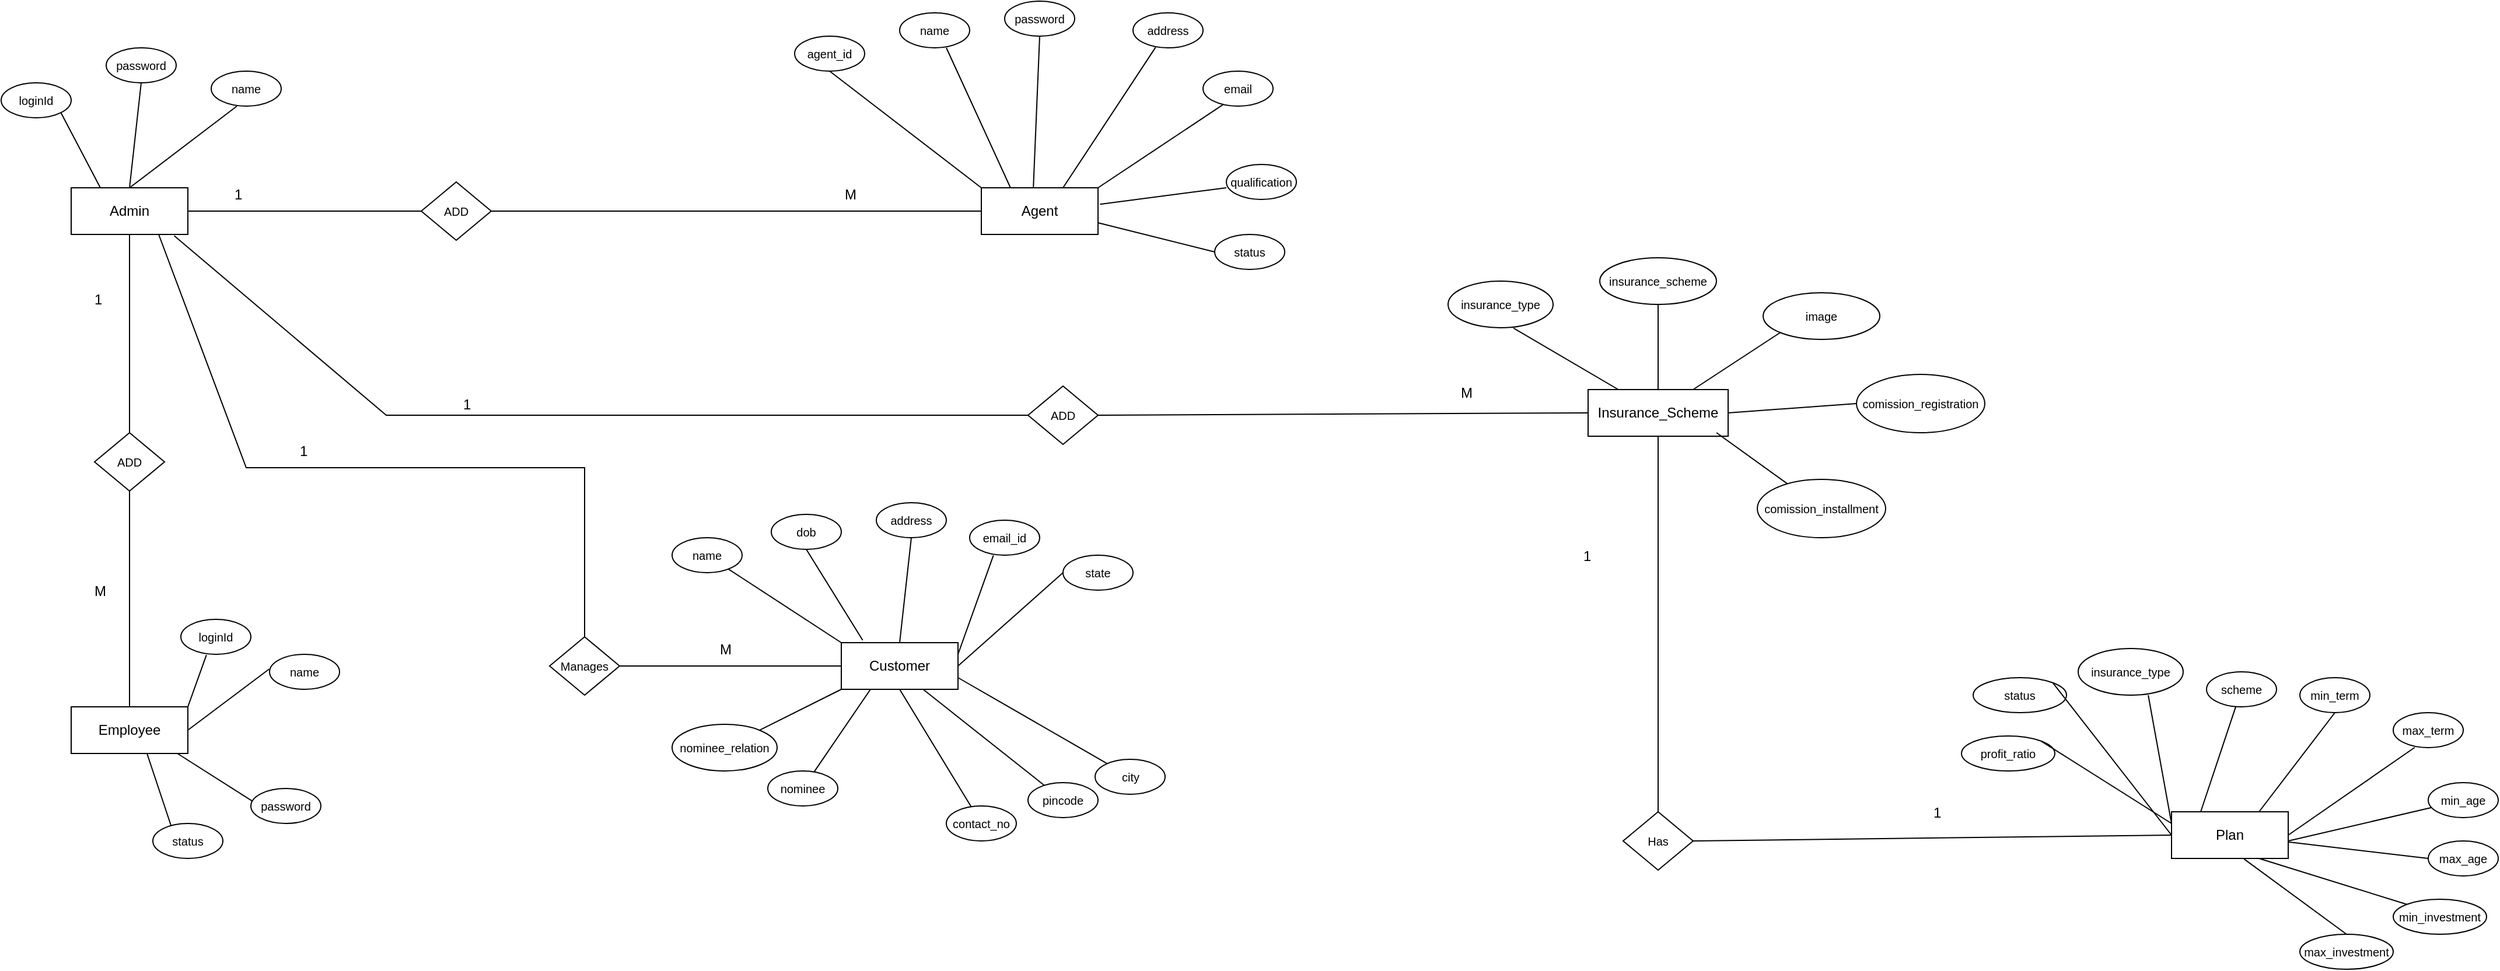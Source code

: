 <mxfile version="20.2.3" type="device"><diagram id="R2lEEEUBdFMjLlhIrx00" name="Page-1"><mxGraphModel dx="1597" dy="998" grid="1" gridSize="10" guides="1" tooltips="1" connect="1" arrows="1" fold="1" page="1" pageScale="1" pageWidth="850" pageHeight="1100" math="0" shadow="0" extFonts="Permanent Marker^https://fonts.googleapis.com/css?family=Permanent+Marker"><root><mxCell id="0"/><mxCell id="1" parent="0"/><mxCell id="IPK4hNqFeOmLmBMgUx2D-1" value="Admin" style="whiteSpace=wrap;html=1;align=center;" vertex="1" parent="1"><mxGeometry x="140" y="210" width="100" height="40" as="geometry"/></mxCell><mxCell id="IPK4hNqFeOmLmBMgUx2D-2" value="&lt;font style=&quot;font-size: 10px;&quot;&gt;name&lt;/font&gt;" style="ellipse;whiteSpace=wrap;html=1;align=center;" vertex="1" parent="1"><mxGeometry x="260" y="110" width="60" height="30" as="geometry"/></mxCell><mxCell id="IPK4hNqFeOmLmBMgUx2D-3" value="&lt;font style=&quot;font-size: 10px;&quot;&gt;password&lt;/font&gt;" style="ellipse;whiteSpace=wrap;html=1;align=center;" vertex="1" parent="1"><mxGeometry x="170" y="90" width="60" height="30" as="geometry"/></mxCell><mxCell id="IPK4hNqFeOmLmBMgUx2D-4" value="&lt;font style=&quot;font-size: 10px;&quot;&gt;loginId&lt;/font&gt;" style="ellipse;whiteSpace=wrap;html=1;align=center;" vertex="1" parent="1"><mxGeometry x="80" y="120" width="60" height="30" as="geometry"/></mxCell><mxCell id="IPK4hNqFeOmLmBMgUx2D-5" value="" style="endArrow=none;html=1;rounded=0;fontSize=10;entryX=0.367;entryY=1;entryDx=0;entryDy=0;exitX=0.5;exitY=0;exitDx=0;exitDy=0;entryPerimeter=0;" edge="1" parent="1" source="IPK4hNqFeOmLmBMgUx2D-1" target="IPK4hNqFeOmLmBMgUx2D-2"><mxGeometry width="50" height="50" relative="1" as="geometry"><mxPoint x="230" y="190" as="sourcePoint"/><mxPoint x="225" y="120" as="targetPoint"/></mxGeometry></mxCell><mxCell id="IPK4hNqFeOmLmBMgUx2D-6" value="" style="endArrow=none;html=1;rounded=0;fontSize=10;entryX=0.5;entryY=1;entryDx=0;entryDy=0;exitX=0.5;exitY=0;exitDx=0;exitDy=0;" edge="1" parent="1" source="IPK4hNqFeOmLmBMgUx2D-1" target="IPK4hNqFeOmLmBMgUx2D-3"><mxGeometry width="50" height="50" relative="1" as="geometry"><mxPoint x="200" y="220" as="sourcePoint"/><mxPoint x="292.02" y="150" as="targetPoint"/></mxGeometry></mxCell><mxCell id="IPK4hNqFeOmLmBMgUx2D-7" value="" style="endArrow=none;html=1;rounded=0;fontSize=10;entryX=1;entryY=1;entryDx=0;entryDy=0;exitX=0.25;exitY=0;exitDx=0;exitDy=0;" edge="1" parent="1" source="IPK4hNqFeOmLmBMgUx2D-1" target="IPK4hNqFeOmLmBMgUx2D-4"><mxGeometry width="50" height="50" relative="1" as="geometry"><mxPoint x="200" y="220" as="sourcePoint"/><mxPoint x="210" y="130" as="targetPoint"/></mxGeometry></mxCell><mxCell id="IPK4hNqFeOmLmBMgUx2D-8" value="ADD" style="rhombus;whiteSpace=wrap;html=1;fontSize=10;" vertex="1" parent="1"><mxGeometry x="440" y="205" width="60" height="50" as="geometry"/></mxCell><mxCell id="IPK4hNqFeOmLmBMgUx2D-9" value="" style="endArrow=none;html=1;rounded=0;fontSize=10;exitX=1;exitY=0.5;exitDx=0;exitDy=0;" edge="1" parent="1" source="IPK4hNqFeOmLmBMgUx2D-1" target="IPK4hNqFeOmLmBMgUx2D-8"><mxGeometry width="50" height="50" relative="1" as="geometry"><mxPoint x="250" y="229.5" as="sourcePoint"/><mxPoint x="440" y="230" as="targetPoint"/></mxGeometry></mxCell><mxCell id="IPK4hNqFeOmLmBMgUx2D-10" value="Agent" style="whiteSpace=wrap;html=1;align=center;" vertex="1" parent="1"><mxGeometry x="920" y="210" width="100" height="40" as="geometry"/></mxCell><mxCell id="IPK4hNqFeOmLmBMgUx2D-11" value="&lt;font style=&quot;font-size: 10px;&quot;&gt;agent_id&lt;/font&gt;" style="ellipse;whiteSpace=wrap;html=1;align=center;" vertex="1" parent="1"><mxGeometry x="760" y="80" width="60" height="30" as="geometry"/></mxCell><mxCell id="IPK4hNqFeOmLmBMgUx2D-12" value="" style="endArrow=none;html=1;rounded=0;fontSize=10;entryX=0.5;entryY=1;entryDx=0;entryDy=0;exitX=0;exitY=0;exitDx=0;exitDy=0;" edge="1" parent="1" source="IPK4hNqFeOmLmBMgUx2D-10" target="IPK4hNqFeOmLmBMgUx2D-11"><mxGeometry width="50" height="50" relative="1" as="geometry"><mxPoint x="295" y="220" as="sourcePoint"/><mxPoint x="360" y="150" as="targetPoint"/></mxGeometry></mxCell><mxCell id="IPK4hNqFeOmLmBMgUx2D-13" value="&lt;font style=&quot;font-size: 10px;&quot;&gt;name&lt;/font&gt;" style="ellipse;whiteSpace=wrap;html=1;align=center;" vertex="1" parent="1"><mxGeometry x="850" y="60" width="60" height="30" as="geometry"/></mxCell><mxCell id="IPK4hNqFeOmLmBMgUx2D-14" value="" style="endArrow=none;html=1;rounded=0;fontSize=10;entryX=0.667;entryY=1;entryDx=0;entryDy=0;exitX=0.25;exitY=0;exitDx=0;exitDy=0;entryPerimeter=0;" edge="1" parent="1" source="IPK4hNqFeOmLmBMgUx2D-10" target="IPK4hNqFeOmLmBMgUx2D-13"><mxGeometry width="50" height="50" relative="1" as="geometry"><mxPoint x="930" y="220" as="sourcePoint"/><mxPoint x="800" y="120" as="targetPoint"/></mxGeometry></mxCell><mxCell id="IPK4hNqFeOmLmBMgUx2D-15" value="&lt;font style=&quot;font-size: 10px;&quot;&gt;password&lt;/font&gt;" style="ellipse;whiteSpace=wrap;html=1;align=center;" vertex="1" parent="1"><mxGeometry x="940" y="50" width="60" height="30" as="geometry"/></mxCell><mxCell id="IPK4hNqFeOmLmBMgUx2D-16" value="" style="endArrow=none;html=1;rounded=0;fontSize=10;entryX=0.5;entryY=1;entryDx=0;entryDy=0;exitX=0.446;exitY=-0.014;exitDx=0;exitDy=0;exitPerimeter=0;" edge="1" parent="1" source="IPK4hNqFeOmLmBMgUx2D-10" target="IPK4hNqFeOmLmBMgUx2D-15"><mxGeometry width="50" height="50" relative="1" as="geometry"><mxPoint x="955" y="220" as="sourcePoint"/><mxPoint x="900.02" y="100" as="targetPoint"/></mxGeometry></mxCell><mxCell id="IPK4hNqFeOmLmBMgUx2D-17" value="&lt;font style=&quot;font-size: 10px;&quot;&gt;address&lt;/font&gt;" style="ellipse;whiteSpace=wrap;html=1;align=center;" vertex="1" parent="1"><mxGeometry x="1050" y="60" width="60" height="30" as="geometry"/></mxCell><mxCell id="IPK4hNqFeOmLmBMgUx2D-18" value="" style="endArrow=none;html=1;rounded=0;fontSize=10;entryX=0.321;entryY=0.99;entryDx=0;entryDy=0;exitX=0.7;exitY=0;exitDx=0;exitDy=0;exitPerimeter=0;entryPerimeter=0;" edge="1" parent="1" source="IPK4hNqFeOmLmBMgUx2D-10" target="IPK4hNqFeOmLmBMgUx2D-17"><mxGeometry width="50" height="50" relative="1" as="geometry"><mxPoint x="974.6" y="219.44" as="sourcePoint"/><mxPoint x="980" y="90" as="targetPoint"/></mxGeometry></mxCell><mxCell id="IPK4hNqFeOmLmBMgUx2D-19" value="&lt;font style=&quot;font-size: 10px;&quot;&gt;email&lt;/font&gt;" style="ellipse;whiteSpace=wrap;html=1;align=center;" vertex="1" parent="1"><mxGeometry x="1110" y="110" width="60" height="30" as="geometry"/></mxCell><mxCell id="IPK4hNqFeOmLmBMgUx2D-20" value="" style="endArrow=none;html=1;rounded=0;fontSize=10;entryX=0.289;entryY=0.953;entryDx=0;entryDy=0;exitX=1;exitY=0;exitDx=0;exitDy=0;entryPerimeter=0;" edge="1" parent="1" source="IPK4hNqFeOmLmBMgUx2D-10" target="IPK4hNqFeOmLmBMgUx2D-19"><mxGeometry width="50" height="50" relative="1" as="geometry"><mxPoint x="1000" y="220" as="sourcePoint"/><mxPoint x="1079.26" y="99.7" as="targetPoint"/></mxGeometry></mxCell><mxCell id="IPK4hNqFeOmLmBMgUx2D-21" value="&lt;font style=&quot;font-size: 10px;&quot;&gt;qualification&lt;/font&gt;" style="ellipse;whiteSpace=wrap;html=1;align=center;" vertex="1" parent="1"><mxGeometry x="1130" y="190" width="60" height="30" as="geometry"/></mxCell><mxCell id="IPK4hNqFeOmLmBMgUx2D-22" value="" style="endArrow=none;html=1;rounded=0;fontSize=10;entryX=0;entryY=0.667;entryDx=0;entryDy=0;exitX=1.017;exitY=0.352;exitDx=0;exitDy=0;entryPerimeter=0;exitPerimeter=0;" edge="1" parent="1" source="IPK4hNqFeOmLmBMgUx2D-10" target="IPK4hNqFeOmLmBMgUx2D-21"><mxGeometry width="50" height="50" relative="1" as="geometry"><mxPoint x="1030" y="220" as="sourcePoint"/><mxPoint x="1137.34" y="148.59" as="targetPoint"/></mxGeometry></mxCell><mxCell id="IPK4hNqFeOmLmBMgUx2D-23" value="&lt;font style=&quot;font-size: 10px;&quot;&gt;status&lt;/font&gt;" style="ellipse;whiteSpace=wrap;html=1;align=center;" vertex="1" parent="1"><mxGeometry x="1120" y="250" width="60" height="30" as="geometry"/></mxCell><mxCell id="IPK4hNqFeOmLmBMgUx2D-24" value="" style="endArrow=none;html=1;rounded=0;fontSize=10;entryX=0;entryY=0.5;entryDx=0;entryDy=0;exitX=1;exitY=0.75;exitDx=0;exitDy=0;" edge="1" parent="1" source="IPK4hNqFeOmLmBMgUx2D-10" target="IPK4hNqFeOmLmBMgUx2D-23"><mxGeometry width="50" height="50" relative="1" as="geometry"><mxPoint x="1031.7" y="234.08" as="sourcePoint"/><mxPoint x="1140" y="220.01" as="targetPoint"/></mxGeometry></mxCell><mxCell id="IPK4hNqFeOmLmBMgUx2D-25" value="" style="endArrow=none;html=1;rounded=0;fontSize=10;entryX=0;entryY=0.5;entryDx=0;entryDy=0;" edge="1" parent="1" source="IPK4hNqFeOmLmBMgUx2D-8" target="IPK4hNqFeOmLmBMgUx2D-10"><mxGeometry width="50" height="50" relative="1" as="geometry"><mxPoint x="250" y="240" as="sourcePoint"/><mxPoint x="450" y="240" as="targetPoint"/></mxGeometry></mxCell><mxCell id="IPK4hNqFeOmLmBMgUx2D-26" value="ADD" style="rhombus;whiteSpace=wrap;html=1;fontSize=10;" vertex="1" parent="1"><mxGeometry x="160" y="420" width="60" height="50" as="geometry"/></mxCell><mxCell id="IPK4hNqFeOmLmBMgUx2D-27" value="" style="endArrow=none;html=1;rounded=0;fontSize=10;exitX=0.5;exitY=1;exitDx=0;exitDy=0;entryX=0.5;entryY=0;entryDx=0;entryDy=0;" edge="1" parent="1" source="IPK4hNqFeOmLmBMgUx2D-1" target="IPK4hNqFeOmLmBMgUx2D-26"><mxGeometry width="50" height="50" relative="1" as="geometry"><mxPoint x="250" y="240" as="sourcePoint"/><mxPoint x="450" y="240" as="targetPoint"/></mxGeometry></mxCell><mxCell id="IPK4hNqFeOmLmBMgUx2D-28" value="Employee" style="whiteSpace=wrap;html=1;align=center;" vertex="1" parent="1"><mxGeometry x="140" y="655" width="100" height="40" as="geometry"/></mxCell><mxCell id="IPK4hNqFeOmLmBMgUx2D-29" value="&lt;font style=&quot;font-size: 10px;&quot;&gt;loginId&lt;/font&gt;" style="ellipse;whiteSpace=wrap;html=1;align=center;" vertex="1" parent="1"><mxGeometry x="234" y="580" width="60" height="30" as="geometry"/></mxCell><mxCell id="IPK4hNqFeOmLmBMgUx2D-30" value="" style="endArrow=none;html=1;rounded=0;fontSize=10;entryX=0.365;entryY=1.018;entryDx=0;entryDy=0;exitX=1;exitY=0;exitDx=0;exitDy=0;entryPerimeter=0;" edge="1" parent="1" source="IPK4hNqFeOmLmBMgUx2D-28" target="IPK4hNqFeOmLmBMgUx2D-29"><mxGeometry width="50" height="50" relative="1" as="geometry"><mxPoint x="196.8" y="635.39" as="sourcePoint"/><mxPoint x="100.0" y="555" as="targetPoint"/></mxGeometry></mxCell><mxCell id="IPK4hNqFeOmLmBMgUx2D-31" value="&lt;font style=&quot;font-size: 10px;&quot;&gt;name&lt;/font&gt;" style="ellipse;whiteSpace=wrap;html=1;align=center;" vertex="1" parent="1"><mxGeometry x="310" y="610" width="60" height="30" as="geometry"/></mxCell><mxCell id="IPK4hNqFeOmLmBMgUx2D-32" value="" style="endArrow=none;html=1;rounded=0;fontSize=10;entryX=-0.005;entryY=0.42;entryDx=0;entryDy=0;exitX=1;exitY=0.5;exitDx=0;exitDy=0;entryPerimeter=0;" edge="1" parent="1" source="IPK4hNqFeOmLmBMgUx2D-28" target="IPK4hNqFeOmLmBMgUx2D-31"><mxGeometry width="50" height="50" relative="1" as="geometry"><mxPoint x="250" y="665" as="sourcePoint"/><mxPoint x="301.9" y="625.54" as="targetPoint"/></mxGeometry></mxCell><mxCell id="IPK4hNqFeOmLmBMgUx2D-33" value="&lt;font style=&quot;font-size: 10px;&quot;&gt;password&lt;/font&gt;" style="ellipse;whiteSpace=wrap;html=1;align=center;" vertex="1" parent="1"><mxGeometry x="294" y="725" width="60" height="30" as="geometry"/></mxCell><mxCell id="IPK4hNqFeOmLmBMgUx2D-34" value="" style="endArrow=none;html=1;rounded=0;fontSize=10;entryX=0.017;entryY=0.355;entryDx=0;entryDy=0;exitX=0.91;exitY=1;exitDx=0;exitDy=0;entryPerimeter=0;exitPerimeter=0;" edge="1" parent="1" source="IPK4hNqFeOmLmBMgUx2D-28" target="IPK4hNqFeOmLmBMgUx2D-33"><mxGeometry width="50" height="50" relative="1" as="geometry"><mxPoint x="250" y="685" as="sourcePoint"/><mxPoint x="319.7" y="682.6" as="targetPoint"/></mxGeometry></mxCell><mxCell id="IPK4hNqFeOmLmBMgUx2D-35" value="&lt;font style=&quot;font-size: 10px;&quot;&gt;status&lt;/font&gt;" style="ellipse;whiteSpace=wrap;html=1;align=center;" vertex="1" parent="1"><mxGeometry x="210" y="755" width="60" height="30" as="geometry"/></mxCell><mxCell id="IPK4hNqFeOmLmBMgUx2D-36" value="" style="endArrow=none;html=1;rounded=0;fontSize=10;entryX=0.259;entryY=0.059;entryDx=0;entryDy=0;exitX=0.651;exitY=1.008;exitDx=0;exitDy=0;entryPerimeter=0;exitPerimeter=0;" edge="1" parent="1" source="IPK4hNqFeOmLmBMgUx2D-28" target="IPK4hNqFeOmLmBMgUx2D-35"><mxGeometry width="50" height="50" relative="1" as="geometry"><mxPoint x="241" y="705" as="sourcePoint"/><mxPoint x="305.02" y="745.65" as="targetPoint"/></mxGeometry></mxCell><mxCell id="IPK4hNqFeOmLmBMgUx2D-37" value="" style="endArrow=none;html=1;rounded=0;fontSize=10;entryX=0.5;entryY=1;entryDx=0;entryDy=0;" edge="1" parent="1" source="IPK4hNqFeOmLmBMgUx2D-28" target="IPK4hNqFeOmLmBMgUx2D-26"><mxGeometry width="50" height="50" relative="1" as="geometry"><mxPoint x="200" y="260" as="sourcePoint"/><mxPoint x="200" y="430" as="targetPoint"/></mxGeometry></mxCell><mxCell id="IPK4hNqFeOmLmBMgUx2D-38" value="&lt;font style=&quot;font-size: 10px;&quot;&gt;name&lt;/font&gt;" style="ellipse;whiteSpace=wrap;html=1;align=center;" vertex="1" parent="1"><mxGeometry x="655" y="510" width="60" height="30" as="geometry"/></mxCell><mxCell id="IPK4hNqFeOmLmBMgUx2D-39" value="" style="endArrow=none;html=1;rounded=0;fontSize=10;exitX=0;exitY=0;exitDx=0;exitDy=0;" edge="1" parent="1" target="IPK4hNqFeOmLmBMgUx2D-38"><mxGeometry width="50" height="50" relative="1" as="geometry"><mxPoint x="800" y="600.0" as="sourcePoint"/><mxPoint x="319.7" y="577.6" as="targetPoint"/></mxGeometry></mxCell><mxCell id="IPK4hNqFeOmLmBMgUx2D-40" value="&lt;font style=&quot;font-size: 10px;&quot;&gt;dob&lt;/font&gt;" style="ellipse;whiteSpace=wrap;html=1;align=center;" vertex="1" parent="1"><mxGeometry x="740" y="490" width="60" height="30" as="geometry"/></mxCell><mxCell id="IPK4hNqFeOmLmBMgUx2D-41" value="" style="endArrow=none;html=1;rounded=0;fontSize=10;exitX=0.183;exitY=-0.054;exitDx=0;exitDy=0;entryX=0.5;entryY=1;entryDx=0;entryDy=0;exitPerimeter=0;" edge="1" parent="1" target="IPK4hNqFeOmLmBMgUx2D-40"><mxGeometry width="50" height="50" relative="1" as="geometry"><mxPoint x="818.3" y="597.84" as="sourcePoint"/><mxPoint x="724.569" y="533.112" as="targetPoint"/></mxGeometry></mxCell><mxCell id="IPK4hNqFeOmLmBMgUx2D-42" value="&lt;font style=&quot;font-size: 10px;&quot;&gt;address&lt;/font&gt;" style="ellipse;whiteSpace=wrap;html=1;align=center;" vertex="1" parent="1"><mxGeometry x="830" y="480" width="60" height="30" as="geometry"/></mxCell><mxCell id="IPK4hNqFeOmLmBMgUx2D-43" value="" style="endArrow=none;html=1;rounded=0;fontSize=10;exitX=0.5;exitY=0;exitDx=0;exitDy=0;entryX=0.5;entryY=1;entryDx=0;entryDy=0;" edge="1" parent="1" target="IPK4hNqFeOmLmBMgUx2D-42"><mxGeometry width="50" height="50" relative="1" as="geometry"><mxPoint x="850" y="600.0" as="sourcePoint"/><mxPoint x="810" y="520" as="targetPoint"/></mxGeometry></mxCell><mxCell id="IPK4hNqFeOmLmBMgUx2D-44" value="&lt;font style=&quot;font-size: 10px;&quot;&gt;email_id&lt;/font&gt;" style="ellipse;whiteSpace=wrap;html=1;align=center;" vertex="1" parent="1"><mxGeometry x="910" y="495" width="60" height="30" as="geometry"/></mxCell><mxCell id="IPK4hNqFeOmLmBMgUx2D-45" value="" style="endArrow=none;html=1;rounded=0;fontSize=10;exitX=1;exitY=0.25;exitDx=0;exitDy=0;entryX=0.339;entryY=1.006;entryDx=0;entryDy=0;entryPerimeter=0;" edge="1" parent="1" target="IPK4hNqFeOmLmBMgUx2D-44"><mxGeometry width="50" height="50" relative="1" as="geometry"><mxPoint x="900" y="610.0" as="sourcePoint"/><mxPoint x="910" y="520" as="targetPoint"/></mxGeometry></mxCell><mxCell id="IPK4hNqFeOmLmBMgUx2D-46" value="&lt;font style=&quot;font-size: 10px;&quot;&gt;state&lt;/font&gt;" style="ellipse;whiteSpace=wrap;html=1;align=center;" vertex="1" parent="1"><mxGeometry x="990" y="525" width="60" height="30" as="geometry"/></mxCell><mxCell id="IPK4hNqFeOmLmBMgUx2D-47" value="" style="endArrow=none;html=1;rounded=0;fontSize=10;exitX=1;exitY=0.5;exitDx=0;exitDy=0;entryX=0;entryY=0.5;entryDx=0;entryDy=0;" edge="1" parent="1" target="IPK4hNqFeOmLmBMgUx2D-46"><mxGeometry width="50" height="50" relative="1" as="geometry"><mxPoint x="900" y="620.0" as="sourcePoint"/><mxPoint x="1000.34" y="565.18" as="targetPoint"/></mxGeometry></mxCell><mxCell id="IPK4hNqFeOmLmBMgUx2D-48" value="&lt;font style=&quot;font-size: 10px;&quot;&gt;city&lt;/font&gt;" style="ellipse;whiteSpace=wrap;html=1;align=center;" vertex="1" parent="1"><mxGeometry x="1017.5" y="700" width="60" height="30" as="geometry"/></mxCell><mxCell id="IPK4hNqFeOmLmBMgUx2D-49" value="" style="endArrow=none;html=1;rounded=0;fontSize=10;exitX=1;exitY=0.75;exitDx=0;exitDy=0;" edge="1" parent="1" target="IPK4hNqFeOmLmBMgUx2D-48"><mxGeometry width="50" height="50" relative="1" as="geometry"><mxPoint x="900" y="630.0" as="sourcePoint"/><mxPoint x="1040" y="610" as="targetPoint"/></mxGeometry></mxCell><mxCell id="IPK4hNqFeOmLmBMgUx2D-50" value="&lt;span style=&quot;font-size: 10px;&quot;&gt;pincode&lt;/span&gt;" style="ellipse;whiteSpace=wrap;html=1;align=center;" vertex="1" parent="1"><mxGeometry x="960" y="720" width="60" height="30" as="geometry"/></mxCell><mxCell id="IPK4hNqFeOmLmBMgUx2D-51" value="" style="endArrow=none;html=1;rounded=0;fontSize=10;exitX=0.69;exitY=0.979;exitDx=0;exitDy=0;exitPerimeter=0;" edge="1" parent="1" target="IPK4hNqFeOmLmBMgUx2D-50"><mxGeometry width="50" height="50" relative="1" as="geometry"><mxPoint x="869" y="639.16" as="sourcePoint"/><mxPoint x="1034.275" y="677.283" as="targetPoint"/></mxGeometry></mxCell><mxCell id="IPK4hNqFeOmLmBMgUx2D-52" value="&lt;span style=&quot;font-size: 10px;&quot;&gt;contact_no&lt;/span&gt;" style="ellipse;whiteSpace=wrap;html=1;align=center;" vertex="1" parent="1"><mxGeometry x="890" y="740" width="60" height="30" as="geometry"/></mxCell><mxCell id="IPK4hNqFeOmLmBMgUx2D-53" value="Manages" style="rhombus;whiteSpace=wrap;html=1;fontSize=10;" vertex="1" parent="1"><mxGeometry x="550" y="595" width="60" height="50" as="geometry"/></mxCell><mxCell id="IPK4hNqFeOmLmBMgUx2D-54" value="Customer" style="whiteSpace=wrap;html=1;align=center;" vertex="1" parent="1"><mxGeometry x="800" y="600" width="100" height="40" as="geometry"/></mxCell><mxCell id="IPK4hNqFeOmLmBMgUx2D-55" value="" style="endArrow=none;html=1;rounded=0;fontSize=10;exitX=0;exitY=1;exitDx=0;exitDy=0;" edge="1" parent="1" source="IPK4hNqFeOmLmBMgUx2D-54" target="IPK4hNqFeOmLmBMgUx2D-56"><mxGeometry width="50" height="50" relative="1" as="geometry"><mxPoint x="835" y="650" as="sourcePoint"/><mxPoint x="813.546" y="740.105" as="targetPoint"/></mxGeometry></mxCell><mxCell id="IPK4hNqFeOmLmBMgUx2D-56" value="&lt;span style=&quot;font-size: 10px;&quot;&gt;nominee_relation&lt;/span&gt;" style="ellipse;whiteSpace=wrap;html=1;align=center;" vertex="1" parent="1"><mxGeometry x="655" y="670" width="90" height="40" as="geometry"/></mxCell><mxCell id="IPK4hNqFeOmLmBMgUx2D-57" value="&lt;span style=&quot;font-size: 10px;&quot;&gt;nominee&lt;/span&gt;" style="ellipse;whiteSpace=wrap;html=1;align=center;" vertex="1" parent="1"><mxGeometry x="737" y="710" width="60" height="30" as="geometry"/></mxCell><mxCell id="IPK4hNqFeOmLmBMgUx2D-58" value="" style="endArrow=none;html=1;rounded=0;fontSize=10;exitX=0.25;exitY=1;exitDx=0;exitDy=0;" edge="1" parent="1" source="IPK4hNqFeOmLmBMgUx2D-54" target="IPK4hNqFeOmLmBMgUx2D-57"><mxGeometry width="50" height="50" relative="1" as="geometry"><mxPoint x="860" y="650" as="sourcePoint"/><mxPoint x="885.757" y="740.151" as="targetPoint"/></mxGeometry></mxCell><mxCell id="IPK4hNqFeOmLmBMgUx2D-59" value="" style="endArrow=none;html=1;rounded=0;fontSize=10;exitX=0.5;exitY=1;exitDx=0;exitDy=0;" edge="1" parent="1" source="IPK4hNqFeOmLmBMgUx2D-54"><mxGeometry width="50" height="50" relative="1" as="geometry"><mxPoint x="879.0" y="649.16" as="sourcePoint"/><mxPoint x="911.271" y="740.649" as="targetPoint"/></mxGeometry></mxCell><mxCell id="IPK4hNqFeOmLmBMgUx2D-60" value="" style="endArrow=none;html=1;rounded=0;exitX=0.75;exitY=1;exitDx=0;exitDy=0;entryX=0.5;entryY=0;entryDx=0;entryDy=0;" edge="1" parent="1" source="IPK4hNqFeOmLmBMgUx2D-1" target="IPK4hNqFeOmLmBMgUx2D-53"><mxGeometry width="50" height="50" relative="1" as="geometry"><mxPoint x="550" y="560" as="sourcePoint"/><mxPoint x="600" y="510" as="targetPoint"/><Array as="points"><mxPoint x="290" y="450"/><mxPoint x="580" y="450"/></Array></mxGeometry></mxCell><mxCell id="IPK4hNqFeOmLmBMgUx2D-61" value="" style="endArrow=none;html=1;rounded=0;entryX=0;entryY=0.5;entryDx=0;entryDy=0;exitX=1;exitY=0.5;exitDx=0;exitDy=0;" edge="1" parent="1" source="IPK4hNqFeOmLmBMgUx2D-53" target="IPK4hNqFeOmLmBMgUx2D-54"><mxGeometry width="50" height="50" relative="1" as="geometry"><mxPoint x="550" y="560" as="sourcePoint"/><mxPoint x="600" y="510" as="targetPoint"/></mxGeometry></mxCell><mxCell id="IPK4hNqFeOmLmBMgUx2D-62" value="Insurance_Scheme" style="whiteSpace=wrap;html=1;align=center;" vertex="1" parent="1"><mxGeometry x="1440" y="383" width="120" height="40" as="geometry"/></mxCell><mxCell id="IPK4hNqFeOmLmBMgUx2D-63" value="ADD" style="rhombus;whiteSpace=wrap;html=1;fontSize=10;" vertex="1" parent="1"><mxGeometry x="960" y="380" width="60" height="50" as="geometry"/></mxCell><mxCell id="IPK4hNqFeOmLmBMgUx2D-64" value="" style="endArrow=none;html=1;rounded=0;entryX=0;entryY=0.5;entryDx=0;entryDy=0;exitX=0.883;exitY=1.028;exitDx=0;exitDy=0;exitPerimeter=0;" edge="1" parent="1" source="IPK4hNqFeOmLmBMgUx2D-1" target="IPK4hNqFeOmLmBMgUx2D-63"><mxGeometry width="50" height="50" relative="1" as="geometry"><mxPoint x="690" y="580" as="sourcePoint"/><mxPoint x="740" y="530" as="targetPoint"/><Array as="points"><mxPoint x="410" y="405"/></Array></mxGeometry></mxCell><mxCell id="IPK4hNqFeOmLmBMgUx2D-65" value="" style="endArrow=none;html=1;rounded=0;exitX=1;exitY=0.5;exitDx=0;exitDy=0;entryX=0;entryY=0.5;entryDx=0;entryDy=0;" edge="1" parent="1" source="IPK4hNqFeOmLmBMgUx2D-63" target="IPK4hNqFeOmLmBMgUx2D-62"><mxGeometry width="50" height="50" relative="1" as="geometry"><mxPoint x="1110" y="580" as="sourcePoint"/><mxPoint x="1160" y="530" as="targetPoint"/></mxGeometry></mxCell><mxCell id="IPK4hNqFeOmLmBMgUx2D-66" value="&lt;font style=&quot;font-size: 10px;&quot;&gt;insurance_type&lt;/font&gt;" style="ellipse;whiteSpace=wrap;html=1;align=center;" vertex="1" parent="1"><mxGeometry x="1320" y="290" width="90" height="40" as="geometry"/></mxCell><mxCell id="IPK4hNqFeOmLmBMgUx2D-67" value="&lt;font style=&quot;font-size: 10px;&quot;&gt;insurance_scheme&lt;/font&gt;" style="ellipse;whiteSpace=wrap;html=1;align=center;" vertex="1" parent="1"><mxGeometry x="1450" y="270" width="100" height="40" as="geometry"/></mxCell><mxCell id="IPK4hNqFeOmLmBMgUx2D-68" value="&lt;font style=&quot;font-size: 10px;&quot;&gt;image&lt;/font&gt;" style="ellipse;whiteSpace=wrap;html=1;align=center;" vertex="1" parent="1"><mxGeometry x="1590" y="300" width="100" height="40" as="geometry"/></mxCell><mxCell id="IPK4hNqFeOmLmBMgUx2D-69" value="&lt;font style=&quot;font-size: 10px;&quot;&gt;comission_registration&lt;/font&gt;" style="ellipse;whiteSpace=wrap;html=1;align=center;" vertex="1" parent="1"><mxGeometry x="1670" y="370" width="110" height="50" as="geometry"/></mxCell><mxCell id="IPK4hNqFeOmLmBMgUx2D-71" value="&lt;font style=&quot;font-size: 10px;&quot;&gt;comission_installment&lt;/font&gt;" style="ellipse;whiteSpace=wrap;html=1;align=center;" vertex="1" parent="1"><mxGeometry x="1585" y="460" width="110" height="50" as="geometry"/></mxCell><mxCell id="IPK4hNqFeOmLmBMgUx2D-72" value="" style="endArrow=none;html=1;rounded=0;fontSize=10;entryX=0.623;entryY=1.007;entryDx=0;entryDy=0;entryPerimeter=0;" edge="1" parent="1" source="IPK4hNqFeOmLmBMgUx2D-62" target="IPK4hNqFeOmLmBMgUx2D-66"><mxGeometry width="50" height="50" relative="1" as="geometry"><mxPoint x="1370" y="550.0" as="sourcePoint"/><mxPoint x="1460" y="470" as="targetPoint"/></mxGeometry></mxCell><mxCell id="IPK4hNqFeOmLmBMgUx2D-73" value="" style="endArrow=none;html=1;rounded=0;fontSize=10;entryX=0.5;entryY=1;entryDx=0;entryDy=0;exitX=0.5;exitY=0;exitDx=0;exitDy=0;" edge="1" parent="1" source="IPK4hNqFeOmLmBMgUx2D-62" target="IPK4hNqFeOmLmBMgUx2D-67"><mxGeometry width="50" height="50" relative="1" as="geometry"><mxPoint x="1475.916" y="393" as="sourcePoint"/><mxPoint x="1386.07" y="340.28" as="targetPoint"/></mxGeometry></mxCell><mxCell id="IPK4hNqFeOmLmBMgUx2D-74" value="" style="endArrow=none;html=1;rounded=0;fontSize=10;entryX=0;entryY=1;entryDx=0;entryDy=0;exitX=0.75;exitY=0;exitDx=0;exitDy=0;" edge="1" parent="1" source="IPK4hNqFeOmLmBMgUx2D-62" target="IPK4hNqFeOmLmBMgUx2D-68"><mxGeometry width="50" height="50" relative="1" as="geometry"><mxPoint x="1510" y="393" as="sourcePoint"/><mxPoint x="1510" y="320" as="targetPoint"/></mxGeometry></mxCell><mxCell id="IPK4hNqFeOmLmBMgUx2D-75" value="" style="endArrow=none;html=1;rounded=0;fontSize=10;entryX=0;entryY=0.5;entryDx=0;entryDy=0;exitX=1;exitY=0.5;exitDx=0;exitDy=0;" edge="1" parent="1" source="IPK4hNqFeOmLmBMgUx2D-62" target="IPK4hNqFeOmLmBMgUx2D-69"><mxGeometry width="50" height="50" relative="1" as="geometry"><mxPoint x="1540" y="393" as="sourcePoint"/><mxPoint x="1614.832" y="344.217" as="targetPoint"/></mxGeometry></mxCell><mxCell id="IPK4hNqFeOmLmBMgUx2D-76" value="" style="endArrow=none;html=1;rounded=0;fontSize=10;exitX=0.917;exitY=0.925;exitDx=0;exitDy=0;exitPerimeter=0;" edge="1" parent="1" source="IPK4hNqFeOmLmBMgUx2D-62" target="IPK4hNqFeOmLmBMgUx2D-71"><mxGeometry width="50" height="50" relative="1" as="geometry"><mxPoint x="1570" y="413.0" as="sourcePoint"/><mxPoint x="1680.0" y="405" as="targetPoint"/></mxGeometry></mxCell><mxCell id="IPK4hNqFeOmLmBMgUx2D-77" value="&lt;font style=&quot;font-size: 10px;&quot;&gt;min_term&lt;/font&gt;" style="ellipse;whiteSpace=wrap;html=1;align=center;" vertex="1" parent="1"><mxGeometry x="2050" y="630" width="60" height="30" as="geometry"/></mxCell><mxCell id="IPK4hNqFeOmLmBMgUx2D-78" value="" style="endArrow=none;html=1;rounded=0;fontSize=10;entryX=0.75;entryY=0;entryDx=0;entryDy=0;exitX=0.5;exitY=1;exitDx=0;exitDy=0;" edge="1" parent="1" source="IPK4hNqFeOmLmBMgUx2D-77"><mxGeometry width="50" height="50" relative="1" as="geometry"><mxPoint x="1928.685" y="679.358" as="sourcePoint"/><mxPoint x="2015" y="745" as="targetPoint"/></mxGeometry></mxCell><mxCell id="IPK4hNqFeOmLmBMgUx2D-79" value="Plan" style="whiteSpace=wrap;html=1;align=center;" vertex="1" parent="1"><mxGeometry x="1940" y="745" width="100" height="40" as="geometry"/></mxCell><mxCell id="IPK4hNqFeOmLmBMgUx2D-80" value="&lt;font style=&quot;font-size: 10px;&quot;&gt;profit_ratio&lt;/font&gt;" style="ellipse;whiteSpace=wrap;html=1;align=center;" vertex="1" parent="1"><mxGeometry x="1760" y="680" width="80" height="30" as="geometry"/></mxCell><mxCell id="IPK4hNqFeOmLmBMgUx2D-81" value="&lt;font style=&quot;font-size: 10px;&quot;&gt;status&lt;/font&gt;" style="ellipse;whiteSpace=wrap;html=1;align=center;" vertex="1" parent="1"><mxGeometry x="1770" y="630" width="80" height="30" as="geometry"/></mxCell><mxCell id="IPK4hNqFeOmLmBMgUx2D-82" value="&lt;font style=&quot;font-size: 10px;&quot;&gt;insurance_type&lt;/font&gt;" style="ellipse;whiteSpace=wrap;html=1;align=center;" vertex="1" parent="1"><mxGeometry x="1860" y="605" width="90" height="40" as="geometry"/></mxCell><mxCell id="IPK4hNqFeOmLmBMgUx2D-83" value="&lt;font style=&quot;font-size: 10px;&quot;&gt;scheme&lt;/font&gt;" style="ellipse;whiteSpace=wrap;html=1;align=center;" vertex="1" parent="1"><mxGeometry x="1970" y="625" width="60" height="30" as="geometry"/></mxCell><mxCell id="IPK4hNqFeOmLmBMgUx2D-84" value="" style="endArrow=none;html=1;rounded=0;fontSize=10;entryX=0.25;entryY=0;entryDx=0;entryDy=0;" edge="1" parent="1" source="IPK4hNqFeOmLmBMgUx2D-83" target="IPK4hNqFeOmLmBMgUx2D-79"><mxGeometry width="50" height="50" relative="1" as="geometry"><mxPoint x="1830.03" y="710" as="sourcePoint"/><mxPoint x="1950.0" y="765" as="targetPoint"/></mxGeometry></mxCell><mxCell id="IPK4hNqFeOmLmBMgUx2D-85" value="" style="endArrow=none;html=1;rounded=0;fontSize=10;entryX=0;entryY=0.25;entryDx=0;entryDy=0;exitX=0.667;exitY=1;exitDx=0;exitDy=0;exitPerimeter=0;" edge="1" parent="1" source="IPK4hNqFeOmLmBMgUx2D-82" target="IPK4hNqFeOmLmBMgUx2D-79"><mxGeometry width="50" height="50" relative="1" as="geometry"><mxPoint x="1311.7" y="734.08" as="sourcePoint"/><mxPoint x="1420.0" y="720.01" as="targetPoint"/></mxGeometry></mxCell><mxCell id="IPK4hNqFeOmLmBMgUx2D-86" value="" style="endArrow=none;html=1;rounded=0;fontSize=10;exitX=1;exitY=0;exitDx=0;exitDy=0;entryX=0;entryY=0.5;entryDx=0;entryDy=0;" edge="1" parent="1" source="IPK4hNqFeOmLmBMgUx2D-81" target="IPK4hNqFeOmLmBMgUx2D-79"><mxGeometry width="50" height="50" relative="1" as="geometry"><mxPoint x="1968.813" y="874.595" as="sourcePoint"/><mxPoint x="1975.0" y="795" as="targetPoint"/></mxGeometry></mxCell><mxCell id="IPK4hNqFeOmLmBMgUx2D-87" value="" style="endArrow=none;html=1;rounded=0;fontSize=10;exitX=1;exitY=0;exitDx=0;exitDy=0;entryX=0;entryY=0.25;entryDx=0;entryDy=0;" edge="1" parent="1" source="IPK4hNqFeOmLmBMgUx2D-80" target="IPK4hNqFeOmLmBMgUx2D-79"><mxGeometry width="50" height="50" relative="1" as="geometry"><mxPoint x="2050.0" y="880" as="sourcePoint"/><mxPoint x="2012.1" y="795.44" as="targetPoint"/></mxGeometry></mxCell><mxCell id="IPK4hNqFeOmLmBMgUx2D-88" value="" style="endArrow=none;html=1;rounded=0;fontSize=10;exitX=0.5;exitY=0;exitDx=0;exitDy=0;entryX=0.621;entryY=1.011;entryDx=0;entryDy=0;entryPerimeter=0;" edge="1" parent="1" source="IPK4hNqFeOmLmBMgUx2D-89" target="IPK4hNqFeOmLmBMgUx2D-79"><mxGeometry width="50" height="50" relative="1" as="geometry"><mxPoint x="2121.187" y="874.595" as="sourcePoint"/><mxPoint x="2025.0" y="795" as="targetPoint"/></mxGeometry></mxCell><mxCell id="IPK4hNqFeOmLmBMgUx2D-89" value="&lt;font style=&quot;font-size: 10px;&quot;&gt;max_investment&lt;/font&gt;" style="ellipse;whiteSpace=wrap;html=1;align=center;" vertex="1" parent="1"><mxGeometry x="2050" y="850" width="80" height="30" as="geometry"/></mxCell><mxCell id="IPK4hNqFeOmLmBMgUx2D-90" value="" style="endArrow=none;html=1;rounded=0;fontSize=10;exitX=0;exitY=0;exitDx=0;exitDy=0;entryX=0.75;entryY=1;entryDx=0;entryDy=0;" edge="1" parent="1" source="IPK4hNqFeOmLmBMgUx2D-91" target="IPK4hNqFeOmLmBMgUx2D-79"><mxGeometry width="50" height="50" relative="1" as="geometry"><mxPoint x="2170.0" y="845" as="sourcePoint"/><mxPoint x="2048.571" y="795" as="targetPoint"/></mxGeometry></mxCell><mxCell id="IPK4hNqFeOmLmBMgUx2D-91" value="&lt;font style=&quot;font-size: 10px;&quot;&gt;min_investment&lt;/font&gt;" style="ellipse;whiteSpace=wrap;html=1;align=center;" vertex="1" parent="1"><mxGeometry x="2130" y="820" width="80" height="30" as="geometry"/></mxCell><mxCell id="IPK4hNqFeOmLmBMgUx2D-92" value="" style="endArrow=none;html=1;rounded=0;fontSize=10;exitX=0;exitY=0.5;exitDx=0;exitDy=0;" edge="1" parent="1" source="IPK4hNqFeOmLmBMgUx2D-93" target="IPK4hNqFeOmLmBMgUx2D-79"><mxGeometry width="50" height="50" relative="1" as="geometry"><mxPoint x="2180.046" y="784.168" as="sourcePoint"/><mxPoint x="2050.0" y="780" as="targetPoint"/></mxGeometry></mxCell><mxCell id="IPK4hNqFeOmLmBMgUx2D-93" value="&lt;font style=&quot;font-size: 10px;&quot;&gt;max_age&lt;/font&gt;" style="ellipse;whiteSpace=wrap;html=1;align=center;" vertex="1" parent="1"><mxGeometry x="2160" y="770" width="60" height="30" as="geometry"/></mxCell><mxCell id="IPK4hNqFeOmLmBMgUx2D-94" value="" style="endArrow=none;html=1;rounded=0;fontSize=10;entryX=1;entryY=0.625;entryDx=0;entryDy=0;entryPerimeter=0;" edge="1" parent="1" source="IPK4hNqFeOmLmBMgUx2D-95" target="IPK4hNqFeOmLmBMgUx2D-79"><mxGeometry width="50" height="50" relative="1" as="geometry"><mxPoint x="2178.36" y="719.88" as="sourcePoint"/><mxPoint x="2050.0" y="775" as="targetPoint"/></mxGeometry></mxCell><mxCell id="IPK4hNqFeOmLmBMgUx2D-95" value="&lt;font style=&quot;font-size: 10px;&quot;&gt;min_age&lt;/font&gt;" style="ellipse;whiteSpace=wrap;html=1;align=center;" vertex="1" parent="1"><mxGeometry x="2160" y="720" width="60" height="30" as="geometry"/></mxCell><mxCell id="IPK4hNqFeOmLmBMgUx2D-96" value="" style="endArrow=none;html=1;rounded=0;fontSize=10;entryX=1;entryY=0.5;entryDx=0;entryDy=0;exitX=0.306;exitY=0.996;exitDx=0;exitDy=0;exitPerimeter=0;" edge="1" parent="1" source="IPK4hNqFeOmLmBMgUx2D-97" target="IPK4hNqFeOmLmBMgUx2D-79"><mxGeometry width="50" height="50" relative="1" as="geometry"><mxPoint x="2110.0" y="680" as="sourcePoint"/><mxPoint x="2025.0" y="755" as="targetPoint"/></mxGeometry></mxCell><mxCell id="IPK4hNqFeOmLmBMgUx2D-97" value="&lt;font style=&quot;font-size: 10px;&quot;&gt;max_term&lt;/font&gt;" style="ellipse;whiteSpace=wrap;html=1;align=center;" vertex="1" parent="1"><mxGeometry x="2130" y="660" width="60" height="30" as="geometry"/></mxCell><mxCell id="IPK4hNqFeOmLmBMgUx2D-99" value="Has" style="rhombus;whiteSpace=wrap;html=1;fontSize=10;" vertex="1" parent="1"><mxGeometry x="1470" y="745" width="60" height="50" as="geometry"/></mxCell><mxCell id="IPK4hNqFeOmLmBMgUx2D-100" value="" style="endArrow=none;html=1;rounded=0;exitX=0.5;exitY=1;exitDx=0;exitDy=0;entryX=0.5;entryY=0;entryDx=0;entryDy=0;" edge="1" parent="1" source="IPK4hNqFeOmLmBMgUx2D-62" target="IPK4hNqFeOmLmBMgUx2D-99"><mxGeometry width="50" height="50" relative="1" as="geometry"><mxPoint x="1030" y="415" as="sourcePoint"/><mxPoint x="1450" y="413" as="targetPoint"/></mxGeometry></mxCell><mxCell id="IPK4hNqFeOmLmBMgUx2D-101" value="" style="endArrow=none;html=1;rounded=0;exitX=0;exitY=0.5;exitDx=0;exitDy=0;entryX=1;entryY=0.5;entryDx=0;entryDy=0;" edge="1" parent="1" source="IPK4hNqFeOmLmBMgUx2D-79" target="IPK4hNqFeOmLmBMgUx2D-99"><mxGeometry width="50" height="50" relative="1" as="geometry"><mxPoint x="1510" y="433" as="sourcePoint"/><mxPoint x="1510" y="755" as="targetPoint"/></mxGeometry></mxCell><mxCell id="IPK4hNqFeOmLmBMgUx2D-103" value="1" style="text;strokeColor=none;fillColor=none;align=left;verticalAlign=middle;spacingLeft=4;spacingRight=4;overflow=hidden;points=[[0,0.5],[1,0.5]];portConstraint=eastwest;rotatable=0;" vertex="1" parent="1"><mxGeometry x="274" y="200" width="80" height="30" as="geometry"/></mxCell><mxCell id="IPK4hNqFeOmLmBMgUx2D-104" value="M" style="text;strokeColor=none;fillColor=none;align=left;verticalAlign=middle;spacingLeft=4;spacingRight=4;overflow=hidden;points=[[0,0.5],[1,0.5]];portConstraint=eastwest;rotatable=0;" vertex="1" parent="1"><mxGeometry x="797" y="200" width="80" height="30" as="geometry"/></mxCell><mxCell id="IPK4hNqFeOmLmBMgUx2D-105" value="1" style="text;strokeColor=none;fillColor=none;align=left;verticalAlign=middle;spacingLeft=4;spacingRight=4;overflow=hidden;points=[[0,0.5],[1,0.5]];portConstraint=eastwest;rotatable=0;" vertex="1" parent="1"><mxGeometry x="470" y="380" width="80" height="30" as="geometry"/></mxCell><mxCell id="IPK4hNqFeOmLmBMgUx2D-106" value="M" style="text;strokeColor=none;fillColor=none;align=left;verticalAlign=middle;spacingLeft=4;spacingRight=4;overflow=hidden;points=[[0,0.5],[1,0.5]];portConstraint=eastwest;rotatable=0;" vertex="1" parent="1"><mxGeometry x="1325" y="370" width="80" height="30" as="geometry"/></mxCell><mxCell id="IPK4hNqFeOmLmBMgUx2D-107" value="1" style="text;strokeColor=none;fillColor=none;align=left;verticalAlign=middle;spacingLeft=4;spacingRight=4;overflow=hidden;points=[[0,0.5],[1,0.5]];portConstraint=eastwest;rotatable=0;" vertex="1" parent="1"><mxGeometry x="1430" y="510" width="80" height="30" as="geometry"/></mxCell><mxCell id="IPK4hNqFeOmLmBMgUx2D-110" value="1" style="text;strokeColor=none;fillColor=none;align=left;verticalAlign=middle;spacingLeft=4;spacingRight=4;overflow=hidden;points=[[0,0.5],[1,0.5]];portConstraint=eastwest;rotatable=0;" vertex="1" parent="1"><mxGeometry x="1730" y="730" width="80" height="30" as="geometry"/></mxCell><mxCell id="IPK4hNqFeOmLmBMgUx2D-111" value="1" style="text;strokeColor=none;fillColor=none;align=left;verticalAlign=middle;spacingLeft=4;spacingRight=4;overflow=hidden;points=[[0,0.5],[1,0.5]];portConstraint=eastwest;rotatable=0;" vertex="1" parent="1"><mxGeometry x="154" y="290" width="80" height="30" as="geometry"/></mxCell><mxCell id="IPK4hNqFeOmLmBMgUx2D-112" value="M" style="text;strokeColor=none;fillColor=none;align=left;verticalAlign=middle;spacingLeft=4;spacingRight=4;overflow=hidden;points=[[0,0.5],[1,0.5]];portConstraint=eastwest;rotatable=0;" vertex="1" parent="1"><mxGeometry x="154" y="540" width="80" height="30" as="geometry"/></mxCell><mxCell id="IPK4hNqFeOmLmBMgUx2D-114" value="1" style="text;strokeColor=none;fillColor=none;align=left;verticalAlign=middle;spacingLeft=4;spacingRight=4;overflow=hidden;points=[[0,0.5],[1,0.5]];portConstraint=eastwest;rotatable=0;" vertex="1" parent="1"><mxGeometry x="330" y="420" width="46" height="30" as="geometry"/></mxCell><mxCell id="IPK4hNqFeOmLmBMgUx2D-115" value="M" style="text;strokeColor=none;fillColor=none;align=left;verticalAlign=middle;spacingLeft=4;spacingRight=4;overflow=hidden;points=[[0,0.5],[1,0.5]];portConstraint=eastwest;rotatable=0;" vertex="1" parent="1"><mxGeometry x="690" y="590" width="80" height="30" as="geometry"/></mxCell></root></mxGraphModel></diagram></mxfile>